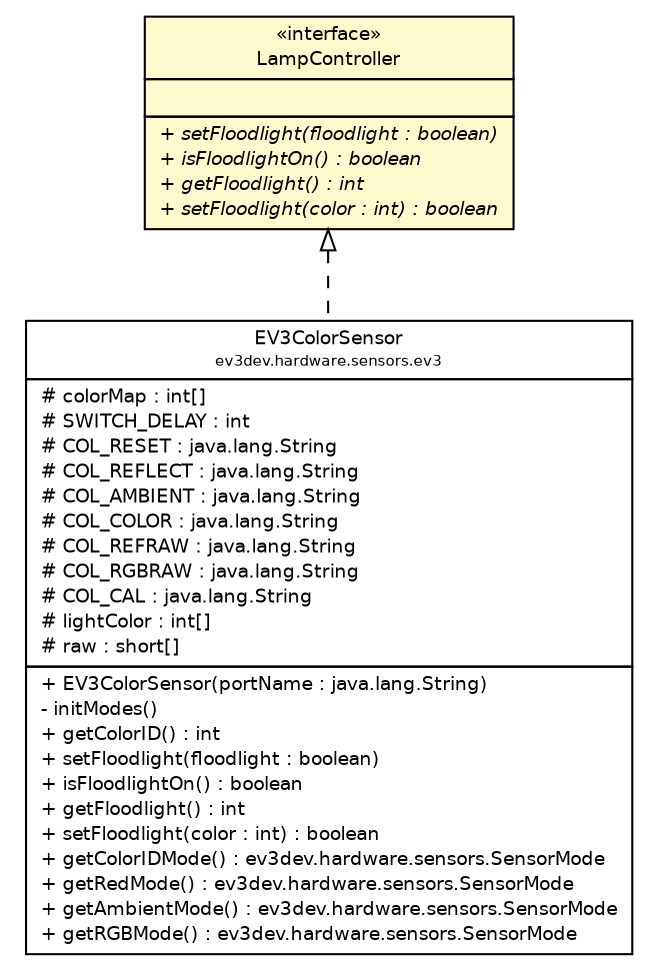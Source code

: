 #!/usr/local/bin/dot
#
# Class diagram 
# Generated by UMLGraph version R5_6-24-gf6e263 (http://www.umlgraph.org/)
#

digraph G {
	edge [fontname="Helvetica",fontsize=10,labelfontname="Helvetica",labelfontsize=10];
	node [fontname="Helvetica",fontsize=10,shape=plaintext];
	nodesep=0.25;
	ranksep=0.5;
	// ev3dev.hardware.sensors.ev3.EV3ColorSensor
	c4549 [label=<<table title="ev3dev.hardware.sensors.ev3.EV3ColorSensor" border="0" cellborder="1" cellspacing="0" cellpadding="2" port="p" href="../../ev3dev/hardware/sensors/ev3/EV3ColorSensor.html">
		<tr><td><table border="0" cellspacing="0" cellpadding="1">
<tr><td align="center" balign="center"> EV3ColorSensor </td></tr>
<tr><td align="center" balign="center"><font point-size="7.0"> ev3dev.hardware.sensors.ev3 </font></td></tr>
		</table></td></tr>
		<tr><td><table border="0" cellspacing="0" cellpadding="1">
<tr><td align="left" balign="left"> # colorMap : int[] </td></tr>
<tr><td align="left" balign="left"> # SWITCH_DELAY : int </td></tr>
<tr><td align="left" balign="left"> # COL_RESET : java.lang.String </td></tr>
<tr><td align="left" balign="left"> # COL_REFLECT : java.lang.String </td></tr>
<tr><td align="left" balign="left"> # COL_AMBIENT : java.lang.String </td></tr>
<tr><td align="left" balign="left"> # COL_COLOR : java.lang.String </td></tr>
<tr><td align="left" balign="left"> # COL_REFRAW : java.lang.String </td></tr>
<tr><td align="left" balign="left"> # COL_RGBRAW : java.lang.String </td></tr>
<tr><td align="left" balign="left"> # COL_CAL : java.lang.String </td></tr>
<tr><td align="left" balign="left"> # lightColor : int[] </td></tr>
<tr><td align="left" balign="left"> # raw : short[] </td></tr>
		</table></td></tr>
		<tr><td><table border="0" cellspacing="0" cellpadding="1">
<tr><td align="left" balign="left"> + EV3ColorSensor(portName : java.lang.String) </td></tr>
<tr><td align="left" balign="left"> - initModes() </td></tr>
<tr><td align="left" balign="left"> + getColorID() : int </td></tr>
<tr><td align="left" balign="left"> + setFloodlight(floodlight : boolean) </td></tr>
<tr><td align="left" balign="left"> + isFloodlightOn() : boolean </td></tr>
<tr><td align="left" balign="left"> + getFloodlight() : int </td></tr>
<tr><td align="left" balign="left"> + setFloodlight(color : int) : boolean </td></tr>
<tr><td align="left" balign="left"> + getColorIDMode() : ev3dev.hardware.sensors.SensorMode </td></tr>
<tr><td align="left" balign="left"> + getRedMode() : ev3dev.hardware.sensors.SensorMode </td></tr>
<tr><td align="left" balign="left"> + getAmbientMode() : ev3dev.hardware.sensors.SensorMode </td></tr>
<tr><td align="left" balign="left"> + getRGBMode() : ev3dev.hardware.sensors.SensorMode </td></tr>
		</table></td></tr>
		</table>>, URL="../../ev3dev/hardware/sensors/ev3/EV3ColorSensor.html", fontname="Helvetica", fontcolor="black", fontsize=9.0];
	// lejos.robotics.LampController
	c4575 [label=<<table title="lejos.robotics.LampController" border="0" cellborder="1" cellspacing="0" cellpadding="2" port="p" bgcolor="lemonChiffon" href="./LampController.html">
		<tr><td><table border="0" cellspacing="0" cellpadding="1">
<tr><td align="center" balign="center"> &#171;interface&#187; </td></tr>
<tr><td align="center" balign="center"> LampController </td></tr>
		</table></td></tr>
		<tr><td><table border="0" cellspacing="0" cellpadding="1">
<tr><td align="left" balign="left">  </td></tr>
		</table></td></tr>
		<tr><td><table border="0" cellspacing="0" cellpadding="1">
<tr><td align="left" balign="left"><font face="Helvetica-Oblique" point-size="9.0"> + setFloodlight(floodlight : boolean) </font></td></tr>
<tr><td align="left" balign="left"><font face="Helvetica-Oblique" point-size="9.0"> + isFloodlightOn() : boolean </font></td></tr>
<tr><td align="left" balign="left"><font face="Helvetica-Oblique" point-size="9.0"> + getFloodlight() : int </font></td></tr>
<tr><td align="left" balign="left"><font face="Helvetica-Oblique" point-size="9.0"> + setFloodlight(color : int) : boolean </font></td></tr>
		</table></td></tr>
		</table>>, URL="./LampController.html", fontname="Helvetica", fontcolor="black", fontsize=9.0];
	//ev3dev.hardware.sensors.ev3.EV3ColorSensor implements lejos.robotics.LampController
	c4575:p -> c4549:p [dir=back,arrowtail=empty,style=dashed];
}

